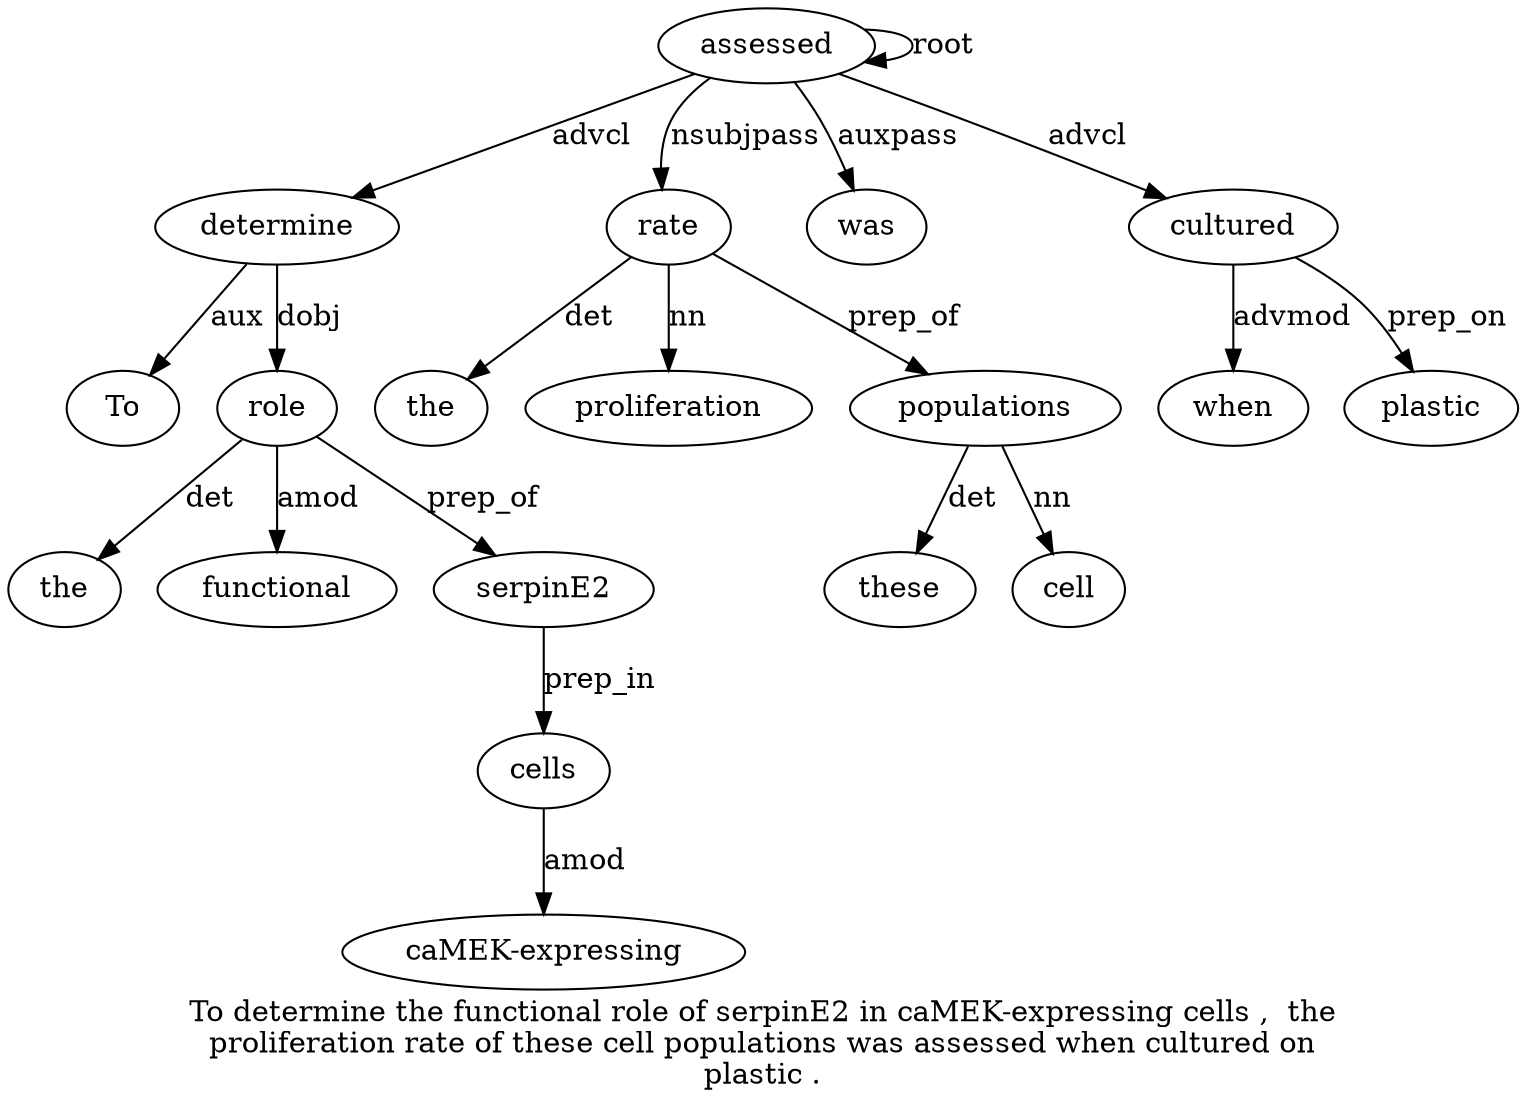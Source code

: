 digraph "To determine the functional role of serpinE2 in caMEK-expressing cells ,  the proliferation rate of these cell populations was assessed when cultured on plastic ." {
label="To determine the functional role of serpinE2 in caMEK-expressing cells ,  the
proliferation rate of these cell populations was assessed when cultured on
plastic .";
determine2 [style=filled, fillcolor=white, label=determine];
To1 [style=filled, fillcolor=white, label=To];
determine2 -> To1  [label=aux];
assessed20 [style=filled, fillcolor=white, label=assessed];
assessed20 -> determine2  [label=advcl];
role5 [style=filled, fillcolor=white, label=role];
the3 [style=filled, fillcolor=white, label=the];
role5 -> the3  [label=det];
functional4 [style=filled, fillcolor=white, label=functional];
role5 -> functional4  [label=amod];
determine2 -> role5  [label=dobj];
serpinE27 [style=filled, fillcolor=white, label=serpinE2];
role5 -> serpinE27  [label=prep_of];
cells10 [style=filled, fillcolor=white, label=cells];
"caMEK-expressing9" [style=filled, fillcolor=white, label="caMEK-expressing"];
cells10 -> "caMEK-expressing9"  [label=amod];
serpinE27 -> cells10  [label=prep_in];
rate14 [style=filled, fillcolor=white, label=rate];
the12 [style=filled, fillcolor=white, label=the];
rate14 -> the12  [label=det];
proliferation13 [style=filled, fillcolor=white, label=proliferation];
rate14 -> proliferation13  [label=nn];
assessed20 -> rate14  [label=nsubjpass];
populations18 [style=filled, fillcolor=white, label=populations];
these16 [style=filled, fillcolor=white, label=these];
populations18 -> these16  [label=det];
cell17 [style=filled, fillcolor=white, label=cell];
populations18 -> cell17  [label=nn];
rate14 -> populations18  [label=prep_of];
was19 [style=filled, fillcolor=white, label=was];
assessed20 -> was19  [label=auxpass];
assessed20 -> assessed20  [label=root];
cultured22 [style=filled, fillcolor=white, label=cultured];
when21 [style=filled, fillcolor=white, label=when];
cultured22 -> when21  [label=advmod];
assessed20 -> cultured22  [label=advcl];
plastic24 [style=filled, fillcolor=white, label=plastic];
cultured22 -> plastic24  [label=prep_on];
}
